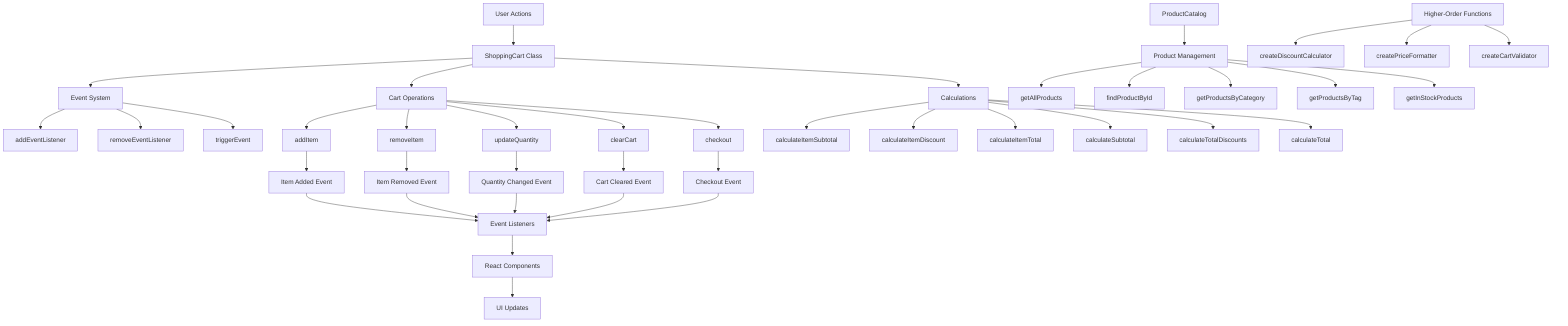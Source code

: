%% Challenge 3: Shopping Cart System Architecture
graph TD
    A[User Actions] --> B[ShoppingCart Class]
    B --> C[Event System]
    B --> D[Cart Operations]
    B --> E[Calculations]
    
    C --> C1[addEventListener]
    C --> C2[removeEventListener]
    C --> C3[triggerEvent]
    
    D --> D1[addItem]
    D --> D2[removeItem]
    D --> D3[updateQuantity]
    D --> D4[clearCart]
    D --> D5[checkout]
    
    E --> E1[calculateItemSubtotal]
    E --> E2[calculateItemDiscount]
    E --> E3[calculateItemTotal]
    E --> E4[calculateSubtotal]
    E --> E5[calculateTotalDiscounts]
    E --> E6[calculateTotal]
    
    F[ProductCatalog] --> G[Product Management]
    G --> G1[getAllProducts]
    G --> G2[findProductById]
    G --> G3[getProductsByCategory]
    G --> G4[getProductsByTag]
    G --> G5[getInStockProducts]
    
    H[Higher-Order Functions] --> H1[createDiscountCalculator]
    H --> H2[createPriceFormatter]
    H --> H3[createCartValidator]
    
    D1 --> I[Item Added Event]
    D2 --> J[Item Removed Event]
    D3 --> K[Quantity Changed Event]
    D4 --> L[Cart Cleared Event]
    D5 --> M[Checkout Event]
    
    I --> N[Event Listeners]
    J --> N
    K --> N
    L --> N
    M --> N
    
    N --> O[React Components]
    O --> P[UI Updates]